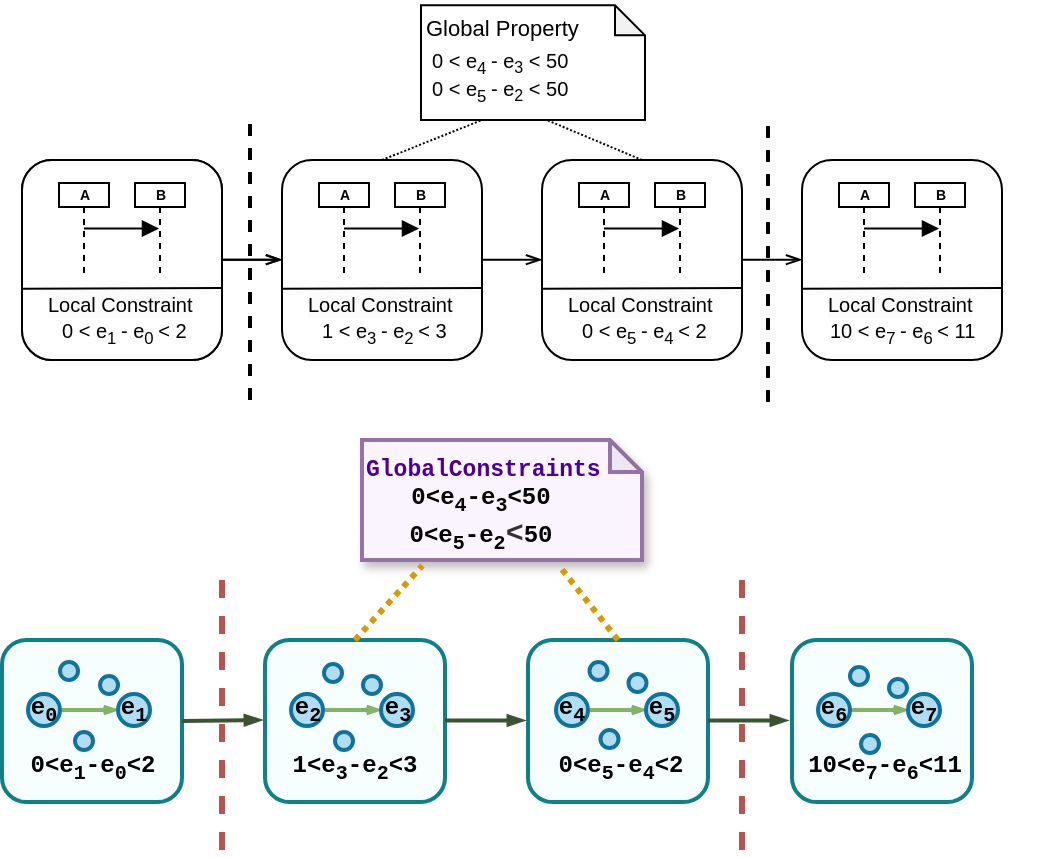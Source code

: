 <mxfile version="26.0.2">
  <diagram name="第 1 页" id="m1pVP5Tc0f8NvSb4w2ug">
    <mxGraphModel dx="643" dy="444" grid="0" gridSize="10" guides="1" tooltips="1" connect="1" arrows="1" fold="1" page="1" pageScale="1" pageWidth="850" pageHeight="1100" math="0" shadow="0">
      <root>
        <mxCell id="0" />
        <mxCell id="1" parent="0" />
        <mxCell id="jtt6TEBt1WJ4PsxEaaqH-83" style="rounded=0;orthogonalLoop=1;jettySize=auto;html=1;endArrow=openThin;endFill=0;exitX=1;exitY=0.5;exitDx=0;exitDy=0;entryX=0;entryY=0.5;entryDx=0;entryDy=0;" parent="1" edge="1">
          <mxGeometry relative="1" as="geometry">
            <mxPoint x="180" y="129.84" as="sourcePoint" />
            <mxPoint x="210" y="129.84" as="targetPoint" />
            <Array as="points">
              <mxPoint x="180" y="130.16" />
            </Array>
          </mxGeometry>
        </mxCell>
        <mxCell id="jtt6TEBt1WJ4PsxEaaqH-37" value="" style="rounded=1;whiteSpace=wrap;html=1;container=0;" parent="1" vertex="1">
          <mxGeometry x="80" y="80" width="100" height="100" as="geometry" />
        </mxCell>
        <mxCell id="jtt6TEBt1WJ4PsxEaaqH-38" value="" style="html=1;verticalAlign=bottom;endArrow=block;curved=0;rounded=0;strokeWidth=1;" parent="1" source="jtt6TEBt1WJ4PsxEaaqH-41" target="jtt6TEBt1WJ4PsxEaaqH-40" edge="1">
          <mxGeometry width="80" relative="1" as="geometry">
            <mxPoint x="115.502" y="119.002" as="sourcePoint" />
            <mxPoint x="147.07" y="119" as="targetPoint" />
          </mxGeometry>
        </mxCell>
        <mxCell id="jtt6TEBt1WJ4PsxEaaqH-40" value="&lt;font style=&quot;font-size: 7px;&quot;&gt;&lt;b&gt;B&lt;/b&gt;&lt;/font&gt;" style="shape=umlLifeline;perimeter=lifelinePerimeter;whiteSpace=wrap;html=1;container=0;dropTarget=0;collapsible=0;recursiveResize=0;outlineConnect=0;portConstraint=eastwest;newEdgeStyle={&quot;curved&quot;:0,&quot;rounded&quot;:0};size=12;fontSize=7;" parent="1" vertex="1">
          <mxGeometry x="136.5" y="91.5" width="25" height="45.5" as="geometry" />
        </mxCell>
        <mxCell id="jtt6TEBt1WJ4PsxEaaqH-41" value="&lt;font style=&quot;font-size: 7px;&quot;&gt;&lt;b&gt;A&lt;/b&gt;&lt;/font&gt;" style="shape=umlLifeline;perimeter=lifelinePerimeter;whiteSpace=wrap;html=1;container=0;dropTarget=0;collapsible=0;recursiveResize=0;outlineConnect=0;portConstraint=eastwest;newEdgeStyle={&quot;curved&quot;:0,&quot;rounded&quot;:0};size=12;fontSize=7;" parent="1" vertex="1">
          <mxGeometry x="98.5" y="91.5" width="25" height="45.5" as="geometry" />
        </mxCell>
        <mxCell id="jtt6TEBt1WJ4PsxEaaqH-43" value="&lt;span style=&quot;color: rgb(0, 0, 0); font-family: Helvetica; font-style: normal; font-variant-ligatures: normal; font-variant-caps: normal; font-weight: 400; letter-spacing: normal; orphans: 2; text-align: left; text-indent: 0px; text-transform: none; widows: 2; word-spacing: 0px; -webkit-text-stroke-width: 0px; white-space: nowrap; background-color: rgb(251, 251, 251); text-decoration-thickness: initial; text-decoration-style: initial; text-decoration-color: initial; float: none; display: inline !important;&quot;&gt;&lt;font style=&quot;font-size: 10px;&quot;&gt;Local Constraint&lt;/font&gt;&lt;/span&gt;" style="text;whiteSpace=wrap;html=1;verticalAlign=middle;container=0;" parent="1" vertex="1">
          <mxGeometry x="91" y="145" width="78" height="14" as="geometry" />
        </mxCell>
        <mxCell id="jtt6TEBt1WJ4PsxEaaqH-44" value="0 &amp;lt; e&lt;sub&gt;1&amp;nbsp;&lt;/sub&gt;- e&lt;sub&gt;0&amp;nbsp;&lt;/sub&gt;&amp;lt; 2&lt;br&gt;&lt;div&gt;&lt;div&gt;&lt;div&gt;&lt;br&gt;&lt;/div&gt;&lt;/div&gt;&lt;/div&gt;" style="text;align=left;verticalAlign=middle;rounded=0;horizontal=1;fontSize=10;html=1;container=0;" parent="1" vertex="1">
          <mxGeometry x="97.5" y="167" width="69.5" height="9" as="geometry" />
        </mxCell>
        <mxCell id="jtt6TEBt1WJ4PsxEaaqH-47" style="rounded=0;orthogonalLoop=1;jettySize=auto;html=1;exitX=0;exitY=0.75;exitDx=0;exitDy=0;endArrow=none;endFill=0;" parent="1" edge="1">
          <mxGeometry relative="1" as="geometry">
            <mxPoint x="80" y="144.35" as="sourcePoint" />
            <mxPoint x="180" y="144" as="targetPoint" />
          </mxGeometry>
        </mxCell>
        <mxCell id="jtt6TEBt1WJ4PsxEaaqH-86" style="rounded=0;orthogonalLoop=1;jettySize=auto;html=1;endArrow=openThin;endFill=0;exitX=1;exitY=0.5;exitDx=0;exitDy=0;entryX=0;entryY=0.5;entryDx=0;entryDy=0;" parent="1" edge="1">
          <mxGeometry relative="1" as="geometry">
            <mxPoint x="180" y="129.84" as="sourcePoint" />
            <mxPoint x="210" y="129.84" as="targetPoint" />
            <Array as="points">
              <mxPoint x="180" y="130.16" />
            </Array>
          </mxGeometry>
        </mxCell>
        <mxCell id="jtt6TEBt1WJ4PsxEaaqH-87" value="" style="rounded=1;whiteSpace=wrap;html=1;container=0;" parent="1" vertex="1">
          <mxGeometry x="80" y="80" width="100" height="100" as="geometry" />
        </mxCell>
        <mxCell id="jtt6TEBt1WJ4PsxEaaqH-88" value="" style="html=1;verticalAlign=bottom;endArrow=block;curved=0;rounded=0;strokeWidth=1;" parent="1" source="jtt6TEBt1WJ4PsxEaaqH-90" target="jtt6TEBt1WJ4PsxEaaqH-89" edge="1">
          <mxGeometry width="80" relative="1" as="geometry">
            <mxPoint x="115.502" y="119.002" as="sourcePoint" />
            <mxPoint x="147.07" y="119" as="targetPoint" />
          </mxGeometry>
        </mxCell>
        <mxCell id="jtt6TEBt1WJ4PsxEaaqH-89" value="&lt;font style=&quot;font-size: 7px;&quot;&gt;&lt;b&gt;B&lt;/b&gt;&lt;/font&gt;" style="shape=umlLifeline;perimeter=lifelinePerimeter;whiteSpace=wrap;html=1;container=0;dropTarget=0;collapsible=0;recursiveResize=0;outlineConnect=0;portConstraint=eastwest;newEdgeStyle={&quot;curved&quot;:0,&quot;rounded&quot;:0};size=12;fontSize=7;" parent="1" vertex="1">
          <mxGeometry x="136.5" y="91.5" width="25" height="45.5" as="geometry" />
        </mxCell>
        <mxCell id="jtt6TEBt1WJ4PsxEaaqH-90" value="&lt;font style=&quot;font-size: 7px;&quot;&gt;&lt;b&gt;A&lt;/b&gt;&lt;/font&gt;" style="shape=umlLifeline;perimeter=lifelinePerimeter;whiteSpace=wrap;html=1;container=0;dropTarget=0;collapsible=0;recursiveResize=0;outlineConnect=0;portConstraint=eastwest;newEdgeStyle={&quot;curved&quot;:0,&quot;rounded&quot;:0};size=12;fontSize=7;" parent="1" vertex="1">
          <mxGeometry x="98.5" y="91.5" width="25" height="45.5" as="geometry" />
        </mxCell>
        <mxCell id="jtt6TEBt1WJ4PsxEaaqH-91" value="&lt;span style=&quot;color: rgb(0, 0, 0); font-family: Helvetica; font-style: normal; font-variant-ligatures: normal; font-variant-caps: normal; font-weight: 400; letter-spacing: normal; orphans: 2; text-align: left; text-indent: 0px; text-transform: none; widows: 2; word-spacing: 0px; -webkit-text-stroke-width: 0px; white-space: nowrap; background-color: rgb(251, 251, 251); text-decoration-thickness: initial; text-decoration-style: initial; text-decoration-color: initial; float: none; display: inline !important;&quot;&gt;&lt;font style=&quot;font-size: 10px;&quot;&gt;Local Constraint&lt;/font&gt;&lt;/span&gt;" style="text;whiteSpace=wrap;html=1;verticalAlign=middle;container=0;" parent="1" vertex="1">
          <mxGeometry x="91" y="145" width="78" height="14" as="geometry" />
        </mxCell>
        <mxCell id="jtt6TEBt1WJ4PsxEaaqH-92" value="0 &amp;lt; e&lt;sub&gt;1&amp;nbsp;&lt;/sub&gt;- e&lt;sub&gt;0&amp;nbsp;&lt;/sub&gt;&amp;lt; 2&lt;br&gt;&lt;div&gt;&lt;div&gt;&lt;div&gt;&lt;br&gt;&lt;/div&gt;&lt;/div&gt;&lt;/div&gt;" style="text;align=left;verticalAlign=middle;rounded=0;horizontal=1;fontSize=10;html=1;container=0;" parent="1" vertex="1">
          <mxGeometry x="97.5" y="167" width="69.5" height="9" as="geometry" />
        </mxCell>
        <mxCell id="jtt6TEBt1WJ4PsxEaaqH-93" style="rounded=0;orthogonalLoop=1;jettySize=auto;html=1;exitX=0;exitY=0.75;exitDx=0;exitDy=0;endArrow=none;endFill=0;" parent="1" edge="1">
          <mxGeometry relative="1" as="geometry">
            <mxPoint x="80" y="144.35" as="sourcePoint" />
            <mxPoint x="180" y="144" as="targetPoint" />
          </mxGeometry>
        </mxCell>
        <mxCell id="jtt6TEBt1WJ4PsxEaaqH-94" style="rounded=0;orthogonalLoop=1;jettySize=auto;html=1;endArrow=openThin;endFill=0;exitX=1;exitY=0.5;exitDx=0;exitDy=0;entryX=0;entryY=0.5;entryDx=0;entryDy=0;" parent="1" edge="1">
          <mxGeometry relative="1" as="geometry">
            <mxPoint x="310" y="129.84" as="sourcePoint" />
            <mxPoint x="340" y="129.84" as="targetPoint" />
            <Array as="points">
              <mxPoint x="310" y="130.16" />
            </Array>
          </mxGeometry>
        </mxCell>
        <mxCell id="jtt6TEBt1WJ4PsxEaaqH-95" value="" style="rounded=1;whiteSpace=wrap;html=1;container=0;" parent="1" vertex="1">
          <mxGeometry x="210" y="80" width="100" height="100" as="geometry" />
        </mxCell>
        <mxCell id="jtt6TEBt1WJ4PsxEaaqH-96" value="" style="html=1;verticalAlign=bottom;endArrow=block;curved=0;rounded=0;strokeWidth=1;" parent="1" source="jtt6TEBt1WJ4PsxEaaqH-98" target="jtt6TEBt1WJ4PsxEaaqH-97" edge="1">
          <mxGeometry width="80" relative="1" as="geometry">
            <mxPoint x="245.502" y="119.002" as="sourcePoint" />
            <mxPoint x="277.07" y="119" as="targetPoint" />
          </mxGeometry>
        </mxCell>
        <mxCell id="jtt6TEBt1WJ4PsxEaaqH-97" value="&lt;font style=&quot;font-size: 7px;&quot;&gt;&lt;b&gt;B&lt;/b&gt;&lt;/font&gt;" style="shape=umlLifeline;perimeter=lifelinePerimeter;whiteSpace=wrap;html=1;container=0;dropTarget=0;collapsible=0;recursiveResize=0;outlineConnect=0;portConstraint=eastwest;newEdgeStyle={&quot;curved&quot;:0,&quot;rounded&quot;:0};size=12;fontSize=7;" parent="1" vertex="1">
          <mxGeometry x="266.5" y="91.5" width="25" height="45.5" as="geometry" />
        </mxCell>
        <mxCell id="jtt6TEBt1WJ4PsxEaaqH-98" value="&lt;font style=&quot;font-size: 7px;&quot;&gt;&lt;b&gt;A&lt;/b&gt;&lt;/font&gt;" style="shape=umlLifeline;perimeter=lifelinePerimeter;whiteSpace=wrap;html=1;container=0;dropTarget=0;collapsible=0;recursiveResize=0;outlineConnect=0;portConstraint=eastwest;newEdgeStyle={&quot;curved&quot;:0,&quot;rounded&quot;:0};size=12;fontSize=7;" parent="1" vertex="1">
          <mxGeometry x="228.5" y="91.5" width="25" height="45.5" as="geometry" />
        </mxCell>
        <mxCell id="jtt6TEBt1WJ4PsxEaaqH-99" value="&lt;span style=&quot;color: rgb(0, 0, 0); font-family: Helvetica; font-style: normal; font-variant-ligatures: normal; font-variant-caps: normal; font-weight: 400; letter-spacing: normal; orphans: 2; text-align: left; text-indent: 0px; text-transform: none; widows: 2; word-spacing: 0px; -webkit-text-stroke-width: 0px; white-space: nowrap; background-color: rgb(251, 251, 251); text-decoration-thickness: initial; text-decoration-style: initial; text-decoration-color: initial; float: none; display: inline !important;&quot;&gt;&lt;font style=&quot;font-size: 10px;&quot;&gt;Local Constraint&lt;/font&gt;&lt;/span&gt;" style="text;whiteSpace=wrap;html=1;verticalAlign=middle;container=0;" parent="1" vertex="1">
          <mxGeometry x="221" y="145" width="78" height="14" as="geometry" />
        </mxCell>
        <mxCell id="jtt6TEBt1WJ4PsxEaaqH-100" value="1 &amp;lt; e&lt;sub&gt;3&amp;nbsp;&lt;/sub&gt;- e&lt;sub&gt;2&amp;nbsp;&lt;/sub&gt;&amp;lt; 3&lt;br&gt;&lt;div&gt;&lt;div&gt;&lt;div&gt;&lt;br&gt;&lt;/div&gt;&lt;/div&gt;&lt;/div&gt;" style="text;align=left;verticalAlign=middle;rounded=0;horizontal=1;fontSize=10;html=1;container=0;" parent="1" vertex="1">
          <mxGeometry x="227.5" y="167" width="69.5" height="9" as="geometry" />
        </mxCell>
        <mxCell id="jtt6TEBt1WJ4PsxEaaqH-101" style="rounded=0;orthogonalLoop=1;jettySize=auto;html=1;exitX=0;exitY=0.75;exitDx=0;exitDy=0;endArrow=none;endFill=0;" parent="1" edge="1">
          <mxGeometry relative="1" as="geometry">
            <mxPoint x="210" y="144.35" as="sourcePoint" />
            <mxPoint x="310" y="144" as="targetPoint" />
          </mxGeometry>
        </mxCell>
        <mxCell id="jtt6TEBt1WJ4PsxEaaqH-118" style="rounded=0;orthogonalLoop=1;jettySize=auto;html=1;endArrow=openThin;endFill=0;exitX=1;exitY=0.5;exitDx=0;exitDy=0;entryX=0;entryY=0.5;entryDx=0;entryDy=0;" parent="1" edge="1">
          <mxGeometry relative="1" as="geometry">
            <mxPoint x="440" y="129.84" as="sourcePoint" />
            <mxPoint x="470" y="129.84" as="targetPoint" />
            <Array as="points">
              <mxPoint x="440" y="130.16" />
            </Array>
          </mxGeometry>
        </mxCell>
        <mxCell id="jtt6TEBt1WJ4PsxEaaqH-119" value="" style="rounded=1;whiteSpace=wrap;html=1;container=0;" parent="1" vertex="1">
          <mxGeometry x="340" y="80" width="100" height="100" as="geometry" />
        </mxCell>
        <mxCell id="jtt6TEBt1WJ4PsxEaaqH-120" value="" style="html=1;verticalAlign=bottom;endArrow=block;curved=0;rounded=0;strokeWidth=1;" parent="1" source="jtt6TEBt1WJ4PsxEaaqH-122" target="jtt6TEBt1WJ4PsxEaaqH-121" edge="1">
          <mxGeometry width="80" relative="1" as="geometry">
            <mxPoint x="375.502" y="119.002" as="sourcePoint" />
            <mxPoint x="407.07" y="119" as="targetPoint" />
          </mxGeometry>
        </mxCell>
        <mxCell id="jtt6TEBt1WJ4PsxEaaqH-121" value="&lt;font style=&quot;font-size: 7px;&quot;&gt;&lt;b&gt;B&lt;/b&gt;&lt;/font&gt;" style="shape=umlLifeline;perimeter=lifelinePerimeter;whiteSpace=wrap;html=1;container=0;dropTarget=0;collapsible=0;recursiveResize=0;outlineConnect=0;portConstraint=eastwest;newEdgeStyle={&quot;curved&quot;:0,&quot;rounded&quot;:0};size=12;fontSize=7;" parent="1" vertex="1">
          <mxGeometry x="396.5" y="91.5" width="25" height="45.5" as="geometry" />
        </mxCell>
        <mxCell id="jtt6TEBt1WJ4PsxEaaqH-122" value="&lt;font style=&quot;font-size: 7px;&quot;&gt;&lt;b&gt;A&lt;/b&gt;&lt;/font&gt;" style="shape=umlLifeline;perimeter=lifelinePerimeter;whiteSpace=wrap;html=1;container=0;dropTarget=0;collapsible=0;recursiveResize=0;outlineConnect=0;portConstraint=eastwest;newEdgeStyle={&quot;curved&quot;:0,&quot;rounded&quot;:0};size=12;fontSize=7;" parent="1" vertex="1">
          <mxGeometry x="358.5" y="91.5" width="25" height="45.5" as="geometry" />
        </mxCell>
        <mxCell id="jtt6TEBt1WJ4PsxEaaqH-123" value="&lt;span style=&quot;color: rgb(0, 0, 0); font-family: Helvetica; font-style: normal; font-variant-ligatures: normal; font-variant-caps: normal; font-weight: 400; letter-spacing: normal; orphans: 2; text-align: left; text-indent: 0px; text-transform: none; widows: 2; word-spacing: 0px; -webkit-text-stroke-width: 0px; white-space: nowrap; background-color: rgb(251, 251, 251); text-decoration-thickness: initial; text-decoration-style: initial; text-decoration-color: initial; float: none; display: inline !important;&quot;&gt;&lt;font style=&quot;font-size: 10px;&quot;&gt;Local Constraint&lt;/font&gt;&lt;/span&gt;" style="text;whiteSpace=wrap;html=1;verticalAlign=middle;container=0;" parent="1" vertex="1">
          <mxGeometry x="351" y="145" width="78" height="14" as="geometry" />
        </mxCell>
        <mxCell id="jtt6TEBt1WJ4PsxEaaqH-124" value="0 &amp;lt; e&lt;sub&gt;5&amp;nbsp;&lt;/sub&gt;- e&lt;sub&gt;4&amp;nbsp;&lt;/sub&gt;&amp;lt; 2&lt;br&gt;&lt;div&gt;&lt;div&gt;&lt;div&gt;&lt;br&gt;&lt;/div&gt;&lt;/div&gt;&lt;/div&gt;" style="text;align=left;verticalAlign=middle;rounded=0;horizontal=1;fontSize=10;html=1;container=0;" parent="1" vertex="1">
          <mxGeometry x="357.5" y="167" width="69.5" height="9" as="geometry" />
        </mxCell>
        <mxCell id="jtt6TEBt1WJ4PsxEaaqH-125" style="rounded=0;orthogonalLoop=1;jettySize=auto;html=1;exitX=0;exitY=0.75;exitDx=0;exitDy=0;endArrow=none;endFill=0;" parent="1" edge="1">
          <mxGeometry relative="1" as="geometry">
            <mxPoint x="340" y="144.35" as="sourcePoint" />
            <mxPoint x="440" y="144" as="targetPoint" />
          </mxGeometry>
        </mxCell>
        <mxCell id="jtt6TEBt1WJ4PsxEaaqH-143" value="" style="group" parent="1" vertex="1" connectable="0">
          <mxGeometry x="470" y="80" width="130" height="100" as="geometry" />
        </mxCell>
        <mxCell id="jtt6TEBt1WJ4PsxEaaqH-136" value="" style="rounded=1;whiteSpace=wrap;html=1;container=0;" parent="jtt6TEBt1WJ4PsxEaaqH-143" vertex="1">
          <mxGeometry width="100" height="100" as="geometry" />
        </mxCell>
        <mxCell id="jtt6TEBt1WJ4PsxEaaqH-137" value="" style="html=1;verticalAlign=bottom;endArrow=block;curved=0;rounded=0;strokeWidth=1;" parent="jtt6TEBt1WJ4PsxEaaqH-143" source="jtt6TEBt1WJ4PsxEaaqH-139" target="jtt6TEBt1WJ4PsxEaaqH-138" edge="1">
          <mxGeometry width="80" relative="1" as="geometry">
            <mxPoint x="35.502" y="39.002" as="sourcePoint" />
            <mxPoint x="67.07" y="39" as="targetPoint" />
          </mxGeometry>
        </mxCell>
        <mxCell id="jtt6TEBt1WJ4PsxEaaqH-138" value="&lt;font style=&quot;font-size: 7px;&quot;&gt;&lt;b&gt;B&lt;/b&gt;&lt;/font&gt;" style="shape=umlLifeline;perimeter=lifelinePerimeter;whiteSpace=wrap;html=1;container=0;dropTarget=0;collapsible=0;recursiveResize=0;outlineConnect=0;portConstraint=eastwest;newEdgeStyle={&quot;curved&quot;:0,&quot;rounded&quot;:0};size=12;fontSize=7;" parent="jtt6TEBt1WJ4PsxEaaqH-143" vertex="1">
          <mxGeometry x="56.5" y="11.5" width="25" height="45.5" as="geometry" />
        </mxCell>
        <mxCell id="jtt6TEBt1WJ4PsxEaaqH-139" value="&lt;font style=&quot;font-size: 7px;&quot;&gt;&lt;b&gt;A&lt;/b&gt;&lt;/font&gt;" style="shape=umlLifeline;perimeter=lifelinePerimeter;whiteSpace=wrap;html=1;container=0;dropTarget=0;collapsible=0;recursiveResize=0;outlineConnect=0;portConstraint=eastwest;newEdgeStyle={&quot;curved&quot;:0,&quot;rounded&quot;:0};size=12;fontSize=7;" parent="jtt6TEBt1WJ4PsxEaaqH-143" vertex="1">
          <mxGeometry x="18.5" y="11.5" width="25" height="45.5" as="geometry" />
        </mxCell>
        <mxCell id="jtt6TEBt1WJ4PsxEaaqH-140" value="&lt;span style=&quot;color: rgb(0, 0, 0); font-family: Helvetica; font-style: normal; font-variant-ligatures: normal; font-variant-caps: normal; font-weight: 400; letter-spacing: normal; orphans: 2; text-align: left; text-indent: 0px; text-transform: none; widows: 2; word-spacing: 0px; -webkit-text-stroke-width: 0px; white-space: nowrap; background-color: rgb(251, 251, 251); text-decoration-thickness: initial; text-decoration-style: initial; text-decoration-color: initial; float: none; display: inline !important;&quot;&gt;&lt;font style=&quot;font-size: 10px;&quot;&gt;Local Constraint&lt;/font&gt;&lt;/span&gt;" style="text;whiteSpace=wrap;html=1;verticalAlign=middle;container=0;" parent="jtt6TEBt1WJ4PsxEaaqH-143" vertex="1">
          <mxGeometry x="11" y="65" width="78" height="14" as="geometry" />
        </mxCell>
        <mxCell id="jtt6TEBt1WJ4PsxEaaqH-141" value="10 &amp;lt; e&lt;sub&gt;7&amp;nbsp;&lt;/sub&gt;- e&lt;sub&gt;6&amp;nbsp;&lt;/sub&gt;&amp;lt; 11&lt;br&gt;&lt;div&gt;&lt;div&gt;&lt;div&gt;&lt;br&gt;&lt;/div&gt;&lt;/div&gt;&lt;/div&gt;" style="text;align=left;verticalAlign=middle;rounded=0;horizontal=1;fontSize=10;html=1;container=0;" parent="jtt6TEBt1WJ4PsxEaaqH-143" vertex="1">
          <mxGeometry x="12" y="87" width="69.5" height="9" as="geometry" />
        </mxCell>
        <mxCell id="jtt6TEBt1WJ4PsxEaaqH-142" style="rounded=0;orthogonalLoop=1;jettySize=auto;html=1;exitX=0;exitY=0.75;exitDx=0;exitDy=0;endArrow=none;endFill=0;" parent="jtt6TEBt1WJ4PsxEaaqH-143" edge="1">
          <mxGeometry relative="1" as="geometry">
            <mxPoint y="64.35" as="sourcePoint" />
            <mxPoint x="100" y="64" as="targetPoint" />
          </mxGeometry>
        </mxCell>
        <mxCell id="jtt6TEBt1WJ4PsxEaaqH-152" style="rounded=0;orthogonalLoop=1;jettySize=auto;html=1;exitX=0.5;exitY=0;exitDx=0;exitDy=0;dashed=1;dashPattern=1 1;endArrow=none;endFill=0;" parent="1" source="jtt6TEBt1WJ4PsxEaaqH-95" edge="1">
          <mxGeometry relative="1" as="geometry">
            <mxPoint x="310" y="60" as="targetPoint" />
          </mxGeometry>
        </mxCell>
        <mxCell id="jtt6TEBt1WJ4PsxEaaqH-153" style="rounded=0;orthogonalLoop=1;jettySize=auto;html=1;exitX=0.5;exitY=0;exitDx=0;exitDy=0;dashed=1;dashPattern=1 1;endArrow=none;endFill=0;entryX=0.468;entryY=1.351;entryDx=0;entryDy=0;entryPerimeter=0;" parent="1" source="jtt6TEBt1WJ4PsxEaaqH-119" target="jtt6TEBt1WJ4PsxEaaqH-148" edge="1">
          <mxGeometry relative="1" as="geometry">
            <mxPoint x="270" y="90" as="sourcePoint" />
            <mxPoint x="320" y="60" as="targetPoint" />
          </mxGeometry>
        </mxCell>
        <mxCell id="jtt6TEBt1WJ4PsxEaaqH-154" value="" style="endArrow=none;dashed=1;html=1;rounded=0;strokeWidth=2;" parent="1" edge="1">
          <mxGeometry width="50" height="50" relative="1" as="geometry">
            <mxPoint x="194" y="200" as="sourcePoint" />
            <mxPoint x="194" y="60" as="targetPoint" />
          </mxGeometry>
        </mxCell>
        <mxCell id="jtt6TEBt1WJ4PsxEaaqH-155" value="" style="endArrow=none;dashed=1;html=1;rounded=0;strokeWidth=2;" parent="1" edge="1">
          <mxGeometry width="50" height="50" relative="1" as="geometry">
            <mxPoint x="453" y="201" as="sourcePoint" />
            <mxPoint x="453" y="61" as="targetPoint" />
          </mxGeometry>
        </mxCell>
        <mxCell id="jtt6TEBt1WJ4PsxEaaqH-145" value="" style="shape=note;whiteSpace=wrap;html=1;backgroundOutline=1;darkOpacity=0.05;size=15;container=0;strokeWidth=1;" parent="1" vertex="1">
          <mxGeometry x="279.5" y="2.667" width="112" height="57.333" as="geometry" />
        </mxCell>
        <mxCell id="jtt6TEBt1WJ4PsxEaaqH-146" value="" style="group;fontStyle=0;strokeWidth=1;" parent="1" vertex="1" connectable="0">
          <mxGeometry x="276.5" width="120" height="60" as="geometry" />
        </mxCell>
        <mxCell id="jtt6TEBt1WJ4PsxEaaqH-147" value="&lt;span style=&quot;font-size: 11px; text-wrap: nowrap;&quot;&gt;Global Property&lt;/span&gt;" style="text;whiteSpace=wrap;html=1;strokeWidth=1;" parent="jtt6TEBt1WJ4PsxEaaqH-146" vertex="1">
          <mxGeometry x="3.001" y="0.004" width="78" height="48.916" as="geometry" />
        </mxCell>
        <mxCell id="jtt6TEBt1WJ4PsxEaaqH-148" value="&lt;div&gt;&lt;div&gt;&lt;div&gt;0 &amp;lt; e&lt;sub&gt;4&lt;/sub&gt;&lt;span style=&quot;font-size: 8.333px;&quot;&gt;&amp;nbsp;&lt;/span&gt;- e&lt;span style=&quot;font-size: 8.333px;&quot;&gt;&lt;sub style=&quot;font-size: 8px;&quot;&gt;3&lt;/sub&gt;&lt;/span&gt;&amp;nbsp;&amp;lt; 50&lt;/div&gt;&lt;div&gt;0 &amp;lt; e&lt;sub&gt;5&lt;/sub&gt;&lt;span style=&quot;font-size: 8.333px;&quot;&gt;&amp;nbsp;&lt;/span&gt;- e&lt;span style=&quot;font-size: 8.333px;&quot;&gt;&lt;sub style=&quot;font-size: 8px;&quot;&gt;2&lt;/sub&gt;&lt;/span&gt;&amp;nbsp;&amp;lt; 50&lt;div&gt;&lt;br&gt;&lt;/div&gt;&lt;/div&gt;&lt;/div&gt;&lt;/div&gt;" style="text;align=left;verticalAlign=top;rounded=0;horizontal=1;fontSize=10;html=1;strokeWidth=1;" parent="jtt6TEBt1WJ4PsxEaaqH-146" vertex="1">
          <mxGeometry x="6" y="18.211" width="94" height="26" as="geometry" />
        </mxCell>
        <mxCell id="yi_vbVs-w1i4XVT2JOpy-98" value="" style="rounded=1;whiteSpace=wrap;html=1;strokeWidth=2;fillColor=#F7FFFE;strokeColor=#0e8088;" vertex="1" parent="1">
          <mxGeometry x="333" y="320" width="90" height="81" as="geometry" />
        </mxCell>
        <mxCell id="yi_vbVs-w1i4XVT2JOpy-99" style="rounded=0;orthogonalLoop=1;jettySize=auto;html=1;endArrow=openThin;endFill=0;strokeColor=#82b366;strokeWidth=2;fillColor=#d5e8d4;endSize=3;entryX=0;entryY=0.5;entryDx=0;entryDy=0;exitX=1;exitY=0.5;exitDx=0;exitDy=0;" edge="1" parent="1" source="yi_vbVs-w1i4XVT2JOpy-100" target="yi_vbVs-w1i4XVT2JOpy-101">
          <mxGeometry relative="1" as="geometry">
            <mxPoint x="372.418" y="362.603" as="sourcePoint" />
            <mxPoint x="388.088" y="367.134" as="targetPoint" />
          </mxGeometry>
        </mxCell>
        <mxCell id="yi_vbVs-w1i4XVT2JOpy-100" value="&lt;b style=&quot;text-wrap-mode: nowrap;&quot;&gt;&lt;span style=&quot;color: light-dark(rgb(0, 0, 0), rgb(255, 255, 255)); font-family: &amp;quot;Courier New&amp;quot;; text-align: left;&quot;&gt;e&lt;/span&gt;&lt;sub style=&quot;color: light-dark(rgb(0, 0, 0), rgb(255, 255, 255)); font-family: &amp;quot;Courier New&amp;quot;; text-align: left; line-height: 13px;&quot;&gt;4&lt;/sub&gt;&lt;/b&gt;" style="ellipse;whiteSpace=wrap;html=1;aspect=fixed;strokeWidth=2;fillColor=#b1ddf0;strokeColor=#10739e;" vertex="1" parent="1">
          <mxGeometry x="347.001" y="346.999" width="16" height="16" as="geometry" />
        </mxCell>
        <mxCell id="yi_vbVs-w1i4XVT2JOpy-101" value="&lt;b style=&quot;text-wrap-mode: nowrap;&quot;&gt;&lt;span style=&quot;color: light-dark(rgb(0, 0, 0), rgb(255, 255, 255)); font-family: &amp;quot;Courier New&amp;quot;; text-align: left;&quot;&gt;e&lt;/span&gt;&lt;sub style=&quot;color: light-dark(rgb(0, 0, 0), rgb(255, 255, 255)); font-family: &amp;quot;Courier New&amp;quot;; text-align: left; line-height: 13px;&quot;&gt;5&lt;/sub&gt;&lt;/b&gt;" style="ellipse;whiteSpace=wrap;html=1;aspect=fixed;strokeWidth=2;fillColor=#b1ddf0;strokeColor=#10739e;" vertex="1" parent="1">
          <mxGeometry x="392.004" y="347.002" width="16" height="16" as="geometry" />
        </mxCell>
        <mxCell id="yi_vbVs-w1i4XVT2JOpy-102" value="&lt;font&gt;&lt;b&gt;&lt;span style=&quot;color: light-dark(rgb(0, 0, 0), rgb(255, 255, 255)); font-family: &amp;quot;Courier New&amp;quot;; text-align: left;&quot;&gt;0&amp;lt;e&lt;/span&gt;&lt;sub style=&quot;color: light-dark(rgb(0, 0, 0), rgb(255, 255, 255)); font-family: &amp;quot;Courier New&amp;quot;; text-align: left; line-height: 13px;&quot;&gt;5&lt;/sub&gt;&lt;span style=&quot;color: light-dark(rgb(0, 0, 0), rgb(255, 255, 255)); font-family: &amp;quot;Courier New&amp;quot;; text-align: left;&quot;&gt;-e&lt;/span&gt;&lt;sub style=&quot;color: light-dark(rgb(0, 0, 0), rgb(255, 255, 255)); font-family: &amp;quot;Courier New&amp;quot;; text-align: left; line-height: 13px;&quot;&gt;4&lt;/sub&gt;&lt;span style=&quot;color: light-dark(rgb(0, 0, 0), rgb(255, 255, 255)); font-family: &amp;quot;Courier New&amp;quot;; text-align: left;&quot;&gt;&amp;lt;2&lt;/span&gt;&lt;/b&gt;&lt;/font&gt;" style="text;html=1;align=center;verticalAlign=middle;resizable=0;points=[];autosize=1;strokeColor=none;fillColor=none;" vertex="1" parent="1">
          <mxGeometry x="338.505" y="369.004" width="80" height="30" as="geometry" />
        </mxCell>
        <mxCell id="yi_vbVs-w1i4XVT2JOpy-105" value="" style="rounded=1;whiteSpace=wrap;html=1;strokeWidth=2;fillColor=#F7FFFE;strokeColor=#0e8088;" vertex="1" parent="1">
          <mxGeometry x="201.5" y="320" width="90" height="81" as="geometry" />
        </mxCell>
        <mxCell id="yi_vbVs-w1i4XVT2JOpy-106" style="rounded=0;orthogonalLoop=1;jettySize=auto;html=1;endArrow=openThin;endFill=0;strokeColor=#82b366;strokeWidth=2;fillColor=#d5e8d4;endSize=3;entryX=0;entryY=0.5;entryDx=0;entryDy=0;exitX=1;exitY=0.5;exitDx=0;exitDy=0;" edge="1" parent="1" source="yi_vbVs-w1i4XVT2JOpy-107" target="yi_vbVs-w1i4XVT2JOpy-108">
          <mxGeometry relative="1" as="geometry">
            <mxPoint x="239.918" y="362.603" as="sourcePoint" />
            <mxPoint x="255.588" y="367.134" as="targetPoint" />
          </mxGeometry>
        </mxCell>
        <mxCell id="yi_vbVs-w1i4XVT2JOpy-107" value="&lt;b style=&quot;text-wrap-mode: nowrap;&quot;&gt;&lt;span style=&quot;color: light-dark(rgb(0, 0, 0), rgb(255, 255, 255)); font-family: &amp;quot;Courier New&amp;quot;; text-align: left;&quot;&gt;e&lt;/span&gt;&lt;sub style=&quot;color: light-dark(rgb(0, 0, 0), rgb(255, 255, 255)); font-family: &amp;quot;Courier New&amp;quot;; text-align: left; line-height: 13px;&quot;&gt;2&lt;/sub&gt;&lt;/b&gt;" style="ellipse;whiteSpace=wrap;html=1;aspect=fixed;strokeWidth=2;fillColor=#b1ddf0;strokeColor=#10739e;" vertex="1" parent="1">
          <mxGeometry x="214.501" y="346.999" width="16" height="16" as="geometry" />
        </mxCell>
        <mxCell id="yi_vbVs-w1i4XVT2JOpy-108" value="&lt;b style=&quot;text-wrap-mode: nowrap;&quot;&gt;&lt;span style=&quot;color: light-dark(rgb(0, 0, 0), rgb(255, 255, 255)); font-family: &amp;quot;Courier New&amp;quot;; text-align: left;&quot;&gt;e&lt;/span&gt;&lt;sub style=&quot;color: light-dark(rgb(0, 0, 0), rgb(255, 255, 255)); font-family: &amp;quot;Courier New&amp;quot;; text-align: left; line-height: 13px;&quot;&gt;3&lt;/sub&gt;&lt;/b&gt;" style="ellipse;whiteSpace=wrap;html=1;aspect=fixed;strokeWidth=2;fillColor=#b1ddf0;strokeColor=#10739e;" vertex="1" parent="1">
          <mxGeometry x="259.504" y="347.002" width="16" height="16" as="geometry" />
        </mxCell>
        <mxCell id="yi_vbVs-w1i4XVT2JOpy-109" value="&lt;font&gt;&lt;b&gt;&lt;span style=&quot;color: light-dark(rgb(0, 0, 0), rgb(255, 255, 255)); font-family: &amp;quot;Courier New&amp;quot;; text-align: left;&quot;&gt;1&amp;lt;e&lt;/span&gt;&lt;sub style=&quot;color: light-dark(rgb(0, 0, 0), rgb(255, 255, 255)); font-family: &amp;quot;Courier New&amp;quot;; text-align: left; line-height: 13px;&quot;&gt;3&lt;/sub&gt;&lt;span style=&quot;color: light-dark(rgb(0, 0, 0), rgb(255, 255, 255)); font-family: &amp;quot;Courier New&amp;quot;; text-align: left;&quot;&gt;-e&lt;/span&gt;&lt;sub style=&quot;color: light-dark(rgb(0, 0, 0), rgb(255, 255, 255)); font-family: &amp;quot;Courier New&amp;quot;; text-align: left; line-height: 13px;&quot;&gt;2&lt;/sub&gt;&lt;span style=&quot;color: light-dark(rgb(0, 0, 0), rgb(255, 255, 255)); font-family: &amp;quot;Courier New&amp;quot;; text-align: left;&quot;&gt;&amp;lt;3&lt;/span&gt;&lt;/b&gt;&lt;/font&gt;" style="text;html=1;align=center;verticalAlign=middle;resizable=0;points=[];autosize=1;strokeColor=none;fillColor=none;" vertex="1" parent="1">
          <mxGeometry x="206.005" y="369.004" width="80" height="30" as="geometry" />
        </mxCell>
        <mxCell id="yi_vbVs-w1i4XVT2JOpy-112" value="" style="rounded=1;whiteSpace=wrap;html=1;strokeWidth=2;fillColor=#F7FFFE;strokeColor=#0e8088;" vertex="1" parent="1">
          <mxGeometry x="70" y="320" width="90" height="81" as="geometry" />
        </mxCell>
        <mxCell id="yi_vbVs-w1i4XVT2JOpy-113" style="rounded=0;orthogonalLoop=1;jettySize=auto;html=1;endArrow=openThin;endFill=0;strokeColor=#82b366;strokeWidth=2;fillColor=#d5e8d4;endSize=3;entryX=0;entryY=0.5;entryDx=0;entryDy=0;exitX=1;exitY=0.5;exitDx=0;exitDy=0;" edge="1" parent="1" source="yi_vbVs-w1i4XVT2JOpy-114" target="yi_vbVs-w1i4XVT2JOpy-115">
          <mxGeometry relative="1" as="geometry">
            <mxPoint x="108.418" y="362.603" as="sourcePoint" />
            <mxPoint x="124.088" y="367.134" as="targetPoint" />
          </mxGeometry>
        </mxCell>
        <mxCell id="yi_vbVs-w1i4XVT2JOpy-114" value="&lt;b style=&quot;text-wrap-mode: nowrap;&quot;&gt;&lt;span style=&quot;color: light-dark(rgb(0, 0, 0), rgb(255, 255, 255)); font-family: &amp;quot;Courier New&amp;quot;; text-align: left;&quot;&gt;e&lt;/span&gt;&lt;sub style=&quot;color: light-dark(rgb(0, 0, 0), rgb(255, 255, 255)); font-family: &amp;quot;Courier New&amp;quot;; text-align: left; line-height: 13px;&quot;&gt;0&lt;/sub&gt;&lt;/b&gt;" style="ellipse;whiteSpace=wrap;html=1;aspect=fixed;strokeWidth=2;fillColor=#b1ddf0;strokeColor=#10739e;" vertex="1" parent="1">
          <mxGeometry x="83.001" y="346.999" width="16" height="16" as="geometry" />
        </mxCell>
        <mxCell id="yi_vbVs-w1i4XVT2JOpy-115" value="&lt;b style=&quot;text-wrap-mode: nowrap;&quot;&gt;&lt;span style=&quot;color: light-dark(rgb(0, 0, 0), rgb(255, 255, 255)); font-family: &amp;quot;Courier New&amp;quot;; text-align: left;&quot;&gt;e&lt;/span&gt;&lt;sub style=&quot;color: light-dark(rgb(0, 0, 0), rgb(255, 255, 255)); font-family: &amp;quot;Courier New&amp;quot;; text-align: left; line-height: 13px;&quot;&gt;1&lt;/sub&gt;&lt;/b&gt;" style="ellipse;whiteSpace=wrap;html=1;aspect=fixed;strokeWidth=2;fillColor=#b1ddf0;strokeColor=#10739e;" vertex="1" parent="1">
          <mxGeometry x="128.004" y="347.002" width="16" height="16" as="geometry" />
        </mxCell>
        <mxCell id="yi_vbVs-w1i4XVT2JOpy-116" value="&lt;font&gt;&lt;b&gt;&lt;span style=&quot;color: light-dark(rgb(0, 0, 0), rgb(255, 255, 255)); font-family: &amp;quot;Courier New&amp;quot;; text-align: left;&quot;&gt;0&amp;lt;e&lt;/span&gt;&lt;sub style=&quot;color: light-dark(rgb(0, 0, 0), rgb(255, 255, 255)); font-family: &amp;quot;Courier New&amp;quot;; text-align: left; line-height: 13px;&quot;&gt;1&lt;/sub&gt;&lt;span style=&quot;color: light-dark(rgb(0, 0, 0), rgb(255, 255, 255)); font-family: &amp;quot;Courier New&amp;quot;; text-align: left;&quot;&gt;-e&lt;/span&gt;&lt;sub style=&quot;color: light-dark(rgb(0, 0, 0), rgb(255, 255, 255)); font-family: &amp;quot;Courier New&amp;quot;; text-align: left; line-height: 13px;&quot;&gt;0&lt;/sub&gt;&lt;span style=&quot;color: light-dark(rgb(0, 0, 0), rgb(255, 255, 255)); font-family: &amp;quot;Courier New&amp;quot;; text-align: left;&quot;&gt;&amp;lt;2&lt;/span&gt;&lt;/b&gt;&lt;/font&gt;" style="text;html=1;align=center;verticalAlign=middle;resizable=0;points=[];autosize=1;strokeColor=none;fillColor=none;" vertex="1" parent="1">
          <mxGeometry x="74.505" y="369.004" width="80" height="30" as="geometry" />
        </mxCell>
        <mxCell id="yi_vbVs-w1i4XVT2JOpy-118" value="" style="rounded=1;whiteSpace=wrap;html=1;strokeWidth=2;fillColor=#F7FFFE;strokeColor=#0e8088;" vertex="1" parent="1">
          <mxGeometry x="465" y="320" width="90" height="81" as="geometry" />
        </mxCell>
        <mxCell id="yi_vbVs-w1i4XVT2JOpy-119" style="rounded=0;orthogonalLoop=1;jettySize=auto;html=1;endArrow=openThin;endFill=0;strokeColor=#82b366;strokeWidth=2;fillColor=#d5e8d4;endSize=3;entryX=0;entryY=0.5;entryDx=0;entryDy=0;exitX=1;exitY=0.5;exitDx=0;exitDy=0;" edge="1" parent="1" source="yi_vbVs-w1i4XVT2JOpy-120" target="yi_vbVs-w1i4XVT2JOpy-121">
          <mxGeometry relative="1" as="geometry">
            <mxPoint x="503.418" y="362.603" as="sourcePoint" />
            <mxPoint x="519.088" y="367.134" as="targetPoint" />
          </mxGeometry>
        </mxCell>
        <mxCell id="yi_vbVs-w1i4XVT2JOpy-120" value="&lt;b style=&quot;text-wrap-mode: nowrap;&quot;&gt;&lt;span style=&quot;color: light-dark(rgb(0, 0, 0), rgb(255, 255, 255)); font-family: &amp;quot;Courier New&amp;quot;; text-align: left;&quot;&gt;e&lt;/span&gt;&lt;sub style=&quot;color: light-dark(rgb(0, 0, 0), rgb(255, 255, 255)); font-family: &amp;quot;Courier New&amp;quot;; text-align: left; line-height: 13px;&quot;&gt;6&lt;/sub&gt;&lt;/b&gt;" style="ellipse;whiteSpace=wrap;html=1;aspect=fixed;strokeWidth=2;fillColor=#b1ddf0;strokeColor=#10739e;" vertex="1" parent="1">
          <mxGeometry x="478.001" y="346.999" width="16" height="16" as="geometry" />
        </mxCell>
        <mxCell id="yi_vbVs-w1i4XVT2JOpy-121" value="&lt;b style=&quot;text-wrap-mode: nowrap;&quot;&gt;&lt;span style=&quot;color: light-dark(rgb(0, 0, 0), rgb(255, 255, 255)); font-family: &amp;quot;Courier New&amp;quot;; text-align: left;&quot;&gt;e&lt;/span&gt;&lt;sub style=&quot;color: light-dark(rgb(0, 0, 0), rgb(255, 255, 255)); font-family: &amp;quot;Courier New&amp;quot;; text-align: left; line-height: 13px;&quot;&gt;7&lt;/sub&gt;&lt;/b&gt;" style="ellipse;whiteSpace=wrap;html=1;aspect=fixed;strokeWidth=2;fillColor=#b1ddf0;strokeColor=#10739e;" vertex="1" parent="1">
          <mxGeometry x="523.004" y="347.002" width="16" height="16" as="geometry" />
        </mxCell>
        <mxCell id="yi_vbVs-w1i4XVT2JOpy-122" value="&lt;font&gt;&lt;b&gt;&lt;span style=&quot;color: light-dark(rgb(0, 0, 0), rgb(255, 255, 255)); font-family: &amp;quot;Courier New&amp;quot;; text-align: left;&quot;&gt;10&amp;lt;e&lt;/span&gt;&lt;sub style=&quot;color: light-dark(rgb(0, 0, 0), rgb(255, 255, 255)); font-family: &amp;quot;Courier New&amp;quot;; text-align: left; line-height: 13px;&quot;&gt;7&lt;/sub&gt;&lt;span style=&quot;color: light-dark(rgb(0, 0, 0), rgb(255, 255, 255)); font-family: &amp;quot;Courier New&amp;quot;; text-align: left;&quot;&gt;-e&lt;/span&gt;&lt;sub style=&quot;color: light-dark(rgb(0, 0, 0), rgb(255, 255, 255)); font-family: &amp;quot;Courier New&amp;quot;; text-align: left; line-height: 13px;&quot;&gt;6&lt;/sub&gt;&lt;span style=&quot;color: light-dark(rgb(0, 0, 0), rgb(255, 255, 255)); font-family: &amp;quot;Courier New&amp;quot;; text-align: left;&quot;&gt;&amp;lt;11&lt;/span&gt;&lt;/b&gt;&lt;/font&gt;" style="text;html=1;align=center;verticalAlign=middle;resizable=0;points=[];autosize=1;strokeColor=none;fillColor=none;" vertex="1" parent="1">
          <mxGeometry x="460.505" y="369.004" width="100" height="30" as="geometry" />
        </mxCell>
        <mxCell id="yi_vbVs-w1i4XVT2JOpy-123" style="rounded=0;orthogonalLoop=1;jettySize=auto;html=1;strokeColor=#3A5431;endArrow=blockThin;endFill=1;endSize=4;strokeWidth=2;exitX=1;exitY=0.5;exitDx=0;exitDy=0;fillColor=#6d8764;" edge="1" parent="1" source="yi_vbVs-w1i4XVT2JOpy-112">
          <mxGeometry relative="1" as="geometry">
            <mxPoint x="167" y="430" as="sourcePoint" />
            <mxPoint x="200" y="360" as="targetPoint" />
          </mxGeometry>
        </mxCell>
        <mxCell id="yi_vbVs-w1i4XVT2JOpy-124" style="rounded=0;orthogonalLoop=1;jettySize=auto;html=1;strokeColor=#3A5431;endArrow=blockThin;endFill=1;endSize=4;strokeWidth=2;exitX=1;exitY=0.5;exitDx=0;exitDy=0;fillColor=#6d8764;" edge="1" parent="1">
          <mxGeometry relative="1" as="geometry">
            <mxPoint x="291.5" y="360.21" as="sourcePoint" />
            <mxPoint x="331.5" y="360.21" as="targetPoint" />
          </mxGeometry>
        </mxCell>
        <mxCell id="yi_vbVs-w1i4XVT2JOpy-125" style="rounded=0;orthogonalLoop=1;jettySize=auto;html=1;strokeColor=#3A5431;endArrow=blockThin;endFill=1;endSize=4;strokeWidth=2;exitX=1;exitY=0.5;exitDx=0;exitDy=0;fillColor=#6d8764;" edge="1" parent="1">
          <mxGeometry relative="1" as="geometry">
            <mxPoint x="423" y="360.21" as="sourcePoint" />
            <mxPoint x="463" y="360.21" as="targetPoint" />
          </mxGeometry>
        </mxCell>
        <mxCell id="yi_vbVs-w1i4XVT2JOpy-126" value="" style="group" vertex="1" connectable="0" parent="1">
          <mxGeometry x="266.5" y="220" width="150" height="100" as="geometry" />
        </mxCell>
        <mxCell id="yi_vbVs-w1i4XVT2JOpy-127" value="" style="shape=note;whiteSpace=wrap;html=1;backgroundOutline=1;darkOpacity=0.05;size=16;fillColor=light-dark(#FAF4FF,#392F3F);strokeColor=#9673a6;strokeWidth=2;shadow=1;" vertex="1" parent="yi_vbVs-w1i4XVT2JOpy-126">
          <mxGeometry x="-16.5" width="140" height="60" as="geometry" />
        </mxCell>
        <mxCell id="yi_vbVs-w1i4XVT2JOpy-130" value="&lt;span style=&quot;font-style: normal; font-variant-ligatures: normal; font-variant-caps: normal; letter-spacing: normal; orphans: 2; text-align: left; text-indent: 0px; text-transform: none; widows: 2; word-spacing: 0px; -webkit-text-stroke-width: 0px; white-space: nowrap; text-decoration-thickness: initial; text-decoration-style: initial; text-decoration-color: initial; float: none; display: inline !important;&quot;&gt;&lt;font face=&quot;Courier New&quot; style=&quot;color: rgb(76, 0, 153); font-size: 11.5px;&quot;&gt;&lt;b style=&quot;&quot;&gt;GlobalConstraints&lt;/b&gt;&lt;/font&gt;&lt;/span&gt;" style="text;whiteSpace=wrap;html=1;shadow=1;" vertex="1" parent="yi_vbVs-w1i4XVT2JOpy-126">
          <mxGeometry x="-16.5" width="134" height="29.11" as="geometry" />
        </mxCell>
        <mxCell id="yi_vbVs-w1i4XVT2JOpy-131" value="&lt;div&gt;&lt;b style=&quot;forced-color-adjust: none; color: rgb(0, 0, 0); font-family: Helvetica; font-size: 12px; font-style: normal; font-variant-ligatures: normal; font-variant-caps: normal; letter-spacing: normal; orphans: 2; text-indent: 0px; text-transform: none; widows: 2; word-spacing: 0px; -webkit-text-stroke-width: 0px; white-space: nowrap; text-decoration-thickness: initial; text-decoration-style: initial; text-decoration-color: initial;&quot;&gt;&lt;span style=&quot;forced-color-adjust: none; color: light-dark(rgb(0, 0, 0), rgb(255, 255, 255)); font-family: &amp;quot;Courier New&amp;quot;;&quot;&gt;&lt;b style=&quot;font-family: Helvetica;&quot;&gt;&lt;span style=&quot;color: light-dark(rgb(0, 0, 0), rgb(255, 255, 255)); font-family: &amp;quot;Courier New&amp;quot;;&quot;&gt;0&amp;lt;e&lt;/span&gt;&lt;sub style=&quot;color: light-dark(rgb(0, 0, 0), rgb(255, 255, 255)); font-family: &amp;quot;Courier New&amp;quot;; line-height: 13px;&quot;&gt;4&lt;/sub&gt;&lt;span style=&quot;color: light-dark(rgb(0, 0, 0), rgb(255, 255, 255)); font-family: &amp;quot;Courier New&amp;quot;;&quot;&gt;-e&lt;/span&gt;&lt;sub style=&quot;color: light-dark(rgb(0, 0, 0), rgb(255, 255, 255)); font-family: &amp;quot;Courier New&amp;quot;; line-height: 13px;&quot;&gt;3&lt;/sub&gt;&lt;span style=&quot;color: light-dark(rgb(0, 0, 0), rgb(255, 255, 255)); font-family: &amp;quot;Courier New&amp;quot;;&quot;&gt;&amp;lt;50&lt;/span&gt;&lt;/b&gt;&lt;/span&gt;&lt;/b&gt;&lt;/div&gt;&lt;b style=&quot;forced-color-adjust: none; color: rgb(0, 0, 0); font-family: Helvetica; font-style: normal; font-variant-ligatures: normal; font-variant-caps: normal; letter-spacing: normal; orphans: 2; text-indent: 0px; text-transform: none; widows: 2; word-spacing: 0px; -webkit-text-stroke-width: 0px; white-space: nowrap; text-decoration-thickness: initial; text-decoration-style: initial; text-decoration-color: initial; font-size: 12px;&quot;&gt;&lt;span style=&quot;forced-color-adjust: none; color: light-dark(rgb(0, 0, 0), rgb(255, 255, 255)); font-family: &amp;quot;Courier New&amp;quot;;&quot;&gt;0&amp;lt;e&lt;/span&gt;&lt;sub style=&quot;forced-color-adjust: none; color: light-dark(rgb(0, 0, 0), rgb(255, 255, 255)); font-family: &amp;quot;Courier New&amp;quot;; line-height: 13px;&quot;&gt;5&lt;/sub&gt;&lt;span style=&quot;forced-color-adjust: none; color: light-dark(rgb(0, 0, 0), rgb(255, 255, 255)); font-family: &amp;quot;Courier New&amp;quot;;&quot;&gt;-e&lt;/span&gt;&lt;sub style=&quot;forced-color-adjust: none; color: light-dark(rgb(0, 0, 0), rgb(255, 255, 255)); font-family: &amp;quot;Courier New&amp;quot;; line-height: 13px;&quot;&gt;2&lt;/sub&gt;&lt;span style=&quot;forced-color-adjust: none; color: light-dark(rgb(0, 0, 0), rgb(255, 255, 255)); font-family: &amp;quot;Courier New&amp;quot;;&quot;&gt;&lt;b style=&quot;color: rgb(51, 51, 51); font-size: 15px; text-wrap-mode: wrap;&quot;&gt;&amp;lt;&lt;/b&gt;50&lt;/span&gt;&lt;/b&gt;" style="text;whiteSpace=wrap;html=1;align=center;" vertex="1" parent="yi_vbVs-w1i4XVT2JOpy-126">
          <mxGeometry x="-8.505" y="13.529" width="103.311" height="34.483" as="geometry" />
        </mxCell>
        <mxCell id="yi_vbVs-w1i4XVT2JOpy-132" style="rounded=0;orthogonalLoop=1;jettySize=auto;html=1;exitX=0.5;exitY=0;exitDx=0;exitDy=0;entryX=0.216;entryY=1.046;entryDx=0;entryDy=0;entryPerimeter=0;endArrow=none;endFill=0;dashed=1;dashPattern=1 1;fillColor=#ffe6cc;strokeColor=#d79b00;strokeWidth=3;" edge="1" parent="1" source="yi_vbVs-w1i4XVT2JOpy-105" target="yi_vbVs-w1i4XVT2JOpy-127">
          <mxGeometry relative="1" as="geometry" />
        </mxCell>
        <mxCell id="yi_vbVs-w1i4XVT2JOpy-133" style="rounded=0;orthogonalLoop=1;jettySize=auto;html=1;exitX=0.5;exitY=0;exitDx=0;exitDy=0;entryX=0.703;entryY=1.046;entryDx=0;entryDy=0;entryPerimeter=0;endArrow=none;endFill=0;dashed=1;dashPattern=1 1;fillColor=#ffe6cc;strokeColor=#d79b00;strokeWidth=3;" edge="1" parent="1" source="yi_vbVs-w1i4XVT2JOpy-98" target="yi_vbVs-w1i4XVT2JOpy-127">
          <mxGeometry relative="1" as="geometry">
            <mxPoint x="256" y="330" as="sourcePoint" />
            <mxPoint x="290" y="293" as="targetPoint" />
          </mxGeometry>
        </mxCell>
        <mxCell id="yi_vbVs-w1i4XVT2JOpy-134" value="" style="endArrow=none;dashed=1;html=1;rounded=0;strokeWidth=3;fillColor=#f8cecc;strokeColor=#b85450;" edge="1" parent="1">
          <mxGeometry width="50" height="50" relative="1" as="geometry">
            <mxPoint x="180" y="425" as="sourcePoint" />
            <mxPoint x="180" y="285" as="targetPoint" />
          </mxGeometry>
        </mxCell>
        <mxCell id="yi_vbVs-w1i4XVT2JOpy-135" value="" style="endArrow=none;dashed=1;html=1;rounded=0;strokeWidth=3;fillColor=#f8cecc;strokeColor=#b85450;" edge="1" parent="1">
          <mxGeometry width="50" height="50" relative="1" as="geometry">
            <mxPoint x="440" y="425" as="sourcePoint" />
            <mxPoint x="440" y="285" as="targetPoint" />
          </mxGeometry>
        </mxCell>
        <mxCell id="yi_vbVs-w1i4XVT2JOpy-136" value="" style="ellipse;whiteSpace=wrap;html=1;aspect=fixed;strokeWidth=2;fillColor=#b1ddf0;strokeColor=#10739e;" vertex="1" parent="1">
          <mxGeometry x="231" y="332" width="9" height="9" as="geometry" />
        </mxCell>
        <mxCell id="yi_vbVs-w1i4XVT2JOpy-137" value="" style="ellipse;whiteSpace=wrap;html=1;aspect=fixed;strokeWidth=2;fillColor=#b1ddf0;strokeColor=#10739e;" vertex="1" parent="1">
          <mxGeometry x="236.5" y="366" width="9" height="9" as="geometry" />
        </mxCell>
        <mxCell id="yi_vbVs-w1i4XVT2JOpy-138" value="" style="ellipse;whiteSpace=wrap;html=1;aspect=fixed;strokeWidth=2;fillColor=#b1ddf0;strokeColor=#10739e;" vertex="1" parent="1">
          <mxGeometry x="99" y="331" width="9" height="9" as="geometry" />
        </mxCell>
        <mxCell id="yi_vbVs-w1i4XVT2JOpy-139" value="" style="ellipse;whiteSpace=wrap;html=1;aspect=fixed;strokeWidth=2;fillColor=#b1ddf0;strokeColor=#10739e;" vertex="1" parent="1">
          <mxGeometry x="119" y="338" width="9" height="9" as="geometry" />
        </mxCell>
        <mxCell id="yi_vbVs-w1i4XVT2JOpy-140" value="" style="ellipse;whiteSpace=wrap;html=1;aspect=fixed;strokeWidth=2;fillColor=#b1ddf0;strokeColor=#10739e;" vertex="1" parent="1">
          <mxGeometry x="106.5" y="366" width="9" height="9" as="geometry" />
        </mxCell>
        <mxCell id="yi_vbVs-w1i4XVT2JOpy-141" value="" style="ellipse;whiteSpace=wrap;html=1;aspect=fixed;strokeWidth=2;fillColor=#b1ddf0;strokeColor=#10739e;" vertex="1" parent="1">
          <mxGeometry x="250.5" y="338" width="9" height="9" as="geometry" />
        </mxCell>
        <mxCell id="yi_vbVs-w1i4XVT2JOpy-142" value="" style="ellipse;whiteSpace=wrap;html=1;aspect=fixed;strokeWidth=2;fillColor=#b1ddf0;strokeColor=#10739e;" vertex="1" parent="1">
          <mxGeometry x="363.75" y="331" width="9" height="9" as="geometry" />
        </mxCell>
        <mxCell id="yi_vbVs-w1i4XVT2JOpy-143" value="" style="ellipse;whiteSpace=wrap;html=1;aspect=fixed;strokeWidth=2;fillColor=#b1ddf0;strokeColor=#10739e;" vertex="1" parent="1">
          <mxGeometry x="369.25" y="365" width="9" height="9" as="geometry" />
        </mxCell>
        <mxCell id="yi_vbVs-w1i4XVT2JOpy-144" value="" style="ellipse;whiteSpace=wrap;html=1;aspect=fixed;strokeWidth=2;fillColor=#b1ddf0;strokeColor=#10739e;" vertex="1" parent="1">
          <mxGeometry x="383.25" y="337" width="9" height="9" as="geometry" />
        </mxCell>
        <mxCell id="yi_vbVs-w1i4XVT2JOpy-145" value="" style="ellipse;whiteSpace=wrap;html=1;aspect=fixed;strokeWidth=2;fillColor=#b1ddf0;strokeColor=#10739e;" vertex="1" parent="1">
          <mxGeometry x="494" y="333.5" width="9" height="9" as="geometry" />
        </mxCell>
        <mxCell id="yi_vbVs-w1i4XVT2JOpy-146" value="" style="ellipse;whiteSpace=wrap;html=1;aspect=fixed;strokeWidth=2;fillColor=#b1ddf0;strokeColor=#10739e;" vertex="1" parent="1">
          <mxGeometry x="499.5" y="367.5" width="9" height="9" as="geometry" />
        </mxCell>
        <mxCell id="yi_vbVs-w1i4XVT2JOpy-147" value="" style="ellipse;whiteSpace=wrap;html=1;aspect=fixed;strokeWidth=2;fillColor=#b1ddf0;strokeColor=#10739e;" vertex="1" parent="1">
          <mxGeometry x="513.5" y="339.5" width="9" height="9" as="geometry" />
        </mxCell>
      </root>
    </mxGraphModel>
  </diagram>
</mxfile>
